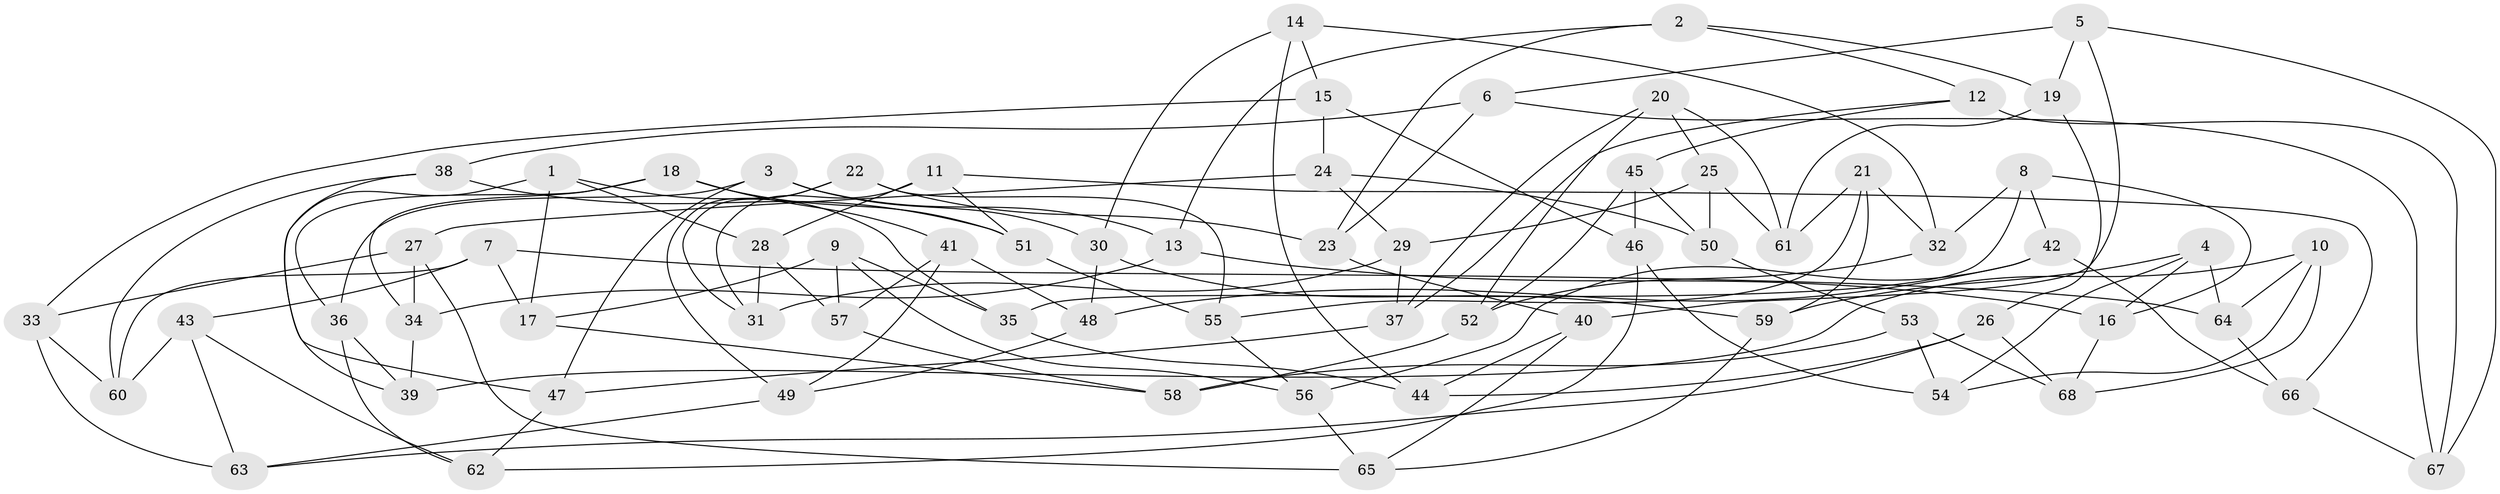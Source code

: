 // Generated by graph-tools (version 1.1) at 2025/50/03/09/25 03:50:55]
// undirected, 68 vertices, 136 edges
graph export_dot {
graph [start="1"]
  node [color=gray90,style=filled];
  1;
  2;
  3;
  4;
  5;
  6;
  7;
  8;
  9;
  10;
  11;
  12;
  13;
  14;
  15;
  16;
  17;
  18;
  19;
  20;
  21;
  22;
  23;
  24;
  25;
  26;
  27;
  28;
  29;
  30;
  31;
  32;
  33;
  34;
  35;
  36;
  37;
  38;
  39;
  40;
  41;
  42;
  43;
  44;
  45;
  46;
  47;
  48;
  49;
  50;
  51;
  52;
  53;
  54;
  55;
  56;
  57;
  58;
  59;
  60;
  61;
  62;
  63;
  64;
  65;
  66;
  67;
  68;
  1 -- 28;
  1 -- 35;
  1 -- 17;
  1 -- 39;
  2 -- 23;
  2 -- 19;
  2 -- 12;
  2 -- 13;
  3 -- 13;
  3 -- 47;
  3 -- 30;
  3 -- 36;
  4 -- 64;
  4 -- 54;
  4 -- 16;
  4 -- 59;
  5 -- 67;
  5 -- 6;
  5 -- 40;
  5 -- 19;
  6 -- 38;
  6 -- 67;
  6 -- 23;
  7 -- 43;
  7 -- 17;
  7 -- 64;
  7 -- 60;
  8 -- 32;
  8 -- 16;
  8 -- 35;
  8 -- 42;
  9 -- 57;
  9 -- 17;
  9 -- 56;
  9 -- 35;
  10 -- 54;
  10 -- 64;
  10 -- 39;
  10 -- 68;
  11 -- 51;
  11 -- 66;
  11 -- 31;
  11 -- 28;
  12 -- 67;
  12 -- 37;
  12 -- 45;
  13 -- 34;
  13 -- 16;
  14 -- 44;
  14 -- 32;
  14 -- 15;
  14 -- 30;
  15 -- 33;
  15 -- 46;
  15 -- 24;
  16 -- 68;
  17 -- 58;
  18 -- 36;
  18 -- 34;
  18 -- 41;
  18 -- 51;
  19 -- 26;
  19 -- 61;
  20 -- 37;
  20 -- 52;
  20 -- 61;
  20 -- 25;
  21 -- 61;
  21 -- 32;
  21 -- 59;
  21 -- 55;
  22 -- 31;
  22 -- 55;
  22 -- 49;
  22 -- 23;
  23 -- 40;
  24 -- 29;
  24 -- 50;
  24 -- 27;
  25 -- 29;
  25 -- 50;
  25 -- 61;
  26 -- 68;
  26 -- 63;
  26 -- 44;
  27 -- 33;
  27 -- 34;
  27 -- 65;
  28 -- 57;
  28 -- 31;
  29 -- 37;
  29 -- 31;
  30 -- 48;
  30 -- 59;
  32 -- 52;
  33 -- 60;
  33 -- 63;
  34 -- 39;
  35 -- 44;
  36 -- 62;
  36 -- 39;
  37 -- 47;
  38 -- 60;
  38 -- 51;
  38 -- 47;
  40 -- 44;
  40 -- 65;
  41 -- 49;
  41 -- 57;
  41 -- 48;
  42 -- 56;
  42 -- 66;
  42 -- 48;
  43 -- 62;
  43 -- 60;
  43 -- 63;
  45 -- 50;
  45 -- 52;
  45 -- 46;
  46 -- 54;
  46 -- 62;
  47 -- 62;
  48 -- 49;
  49 -- 63;
  50 -- 53;
  51 -- 55;
  52 -- 58;
  53 -- 68;
  53 -- 58;
  53 -- 54;
  55 -- 56;
  56 -- 65;
  57 -- 58;
  59 -- 65;
  64 -- 66;
  66 -- 67;
}
